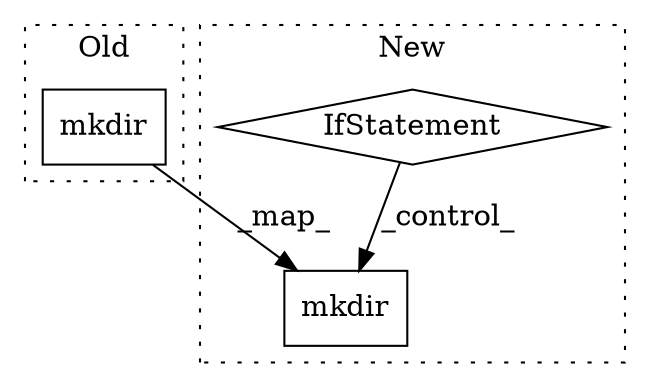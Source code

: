 digraph G {
subgraph cluster0 {
1 [label="mkdir" a="32" s="3415,3430" l="6,1" shape="box"];
label = "Old";
style="dotted";
}
subgraph cluster1 {
2 [label="mkdir" a="32" s="3438,3453" l="6,1" shape="box"];
3 [label="IfStatement" a="25" s="3399,3415" l="4,2" shape="diamond"];
label = "New";
style="dotted";
}
1 -> 2 [label="_map_"];
3 -> 2 [label="_control_"];
}